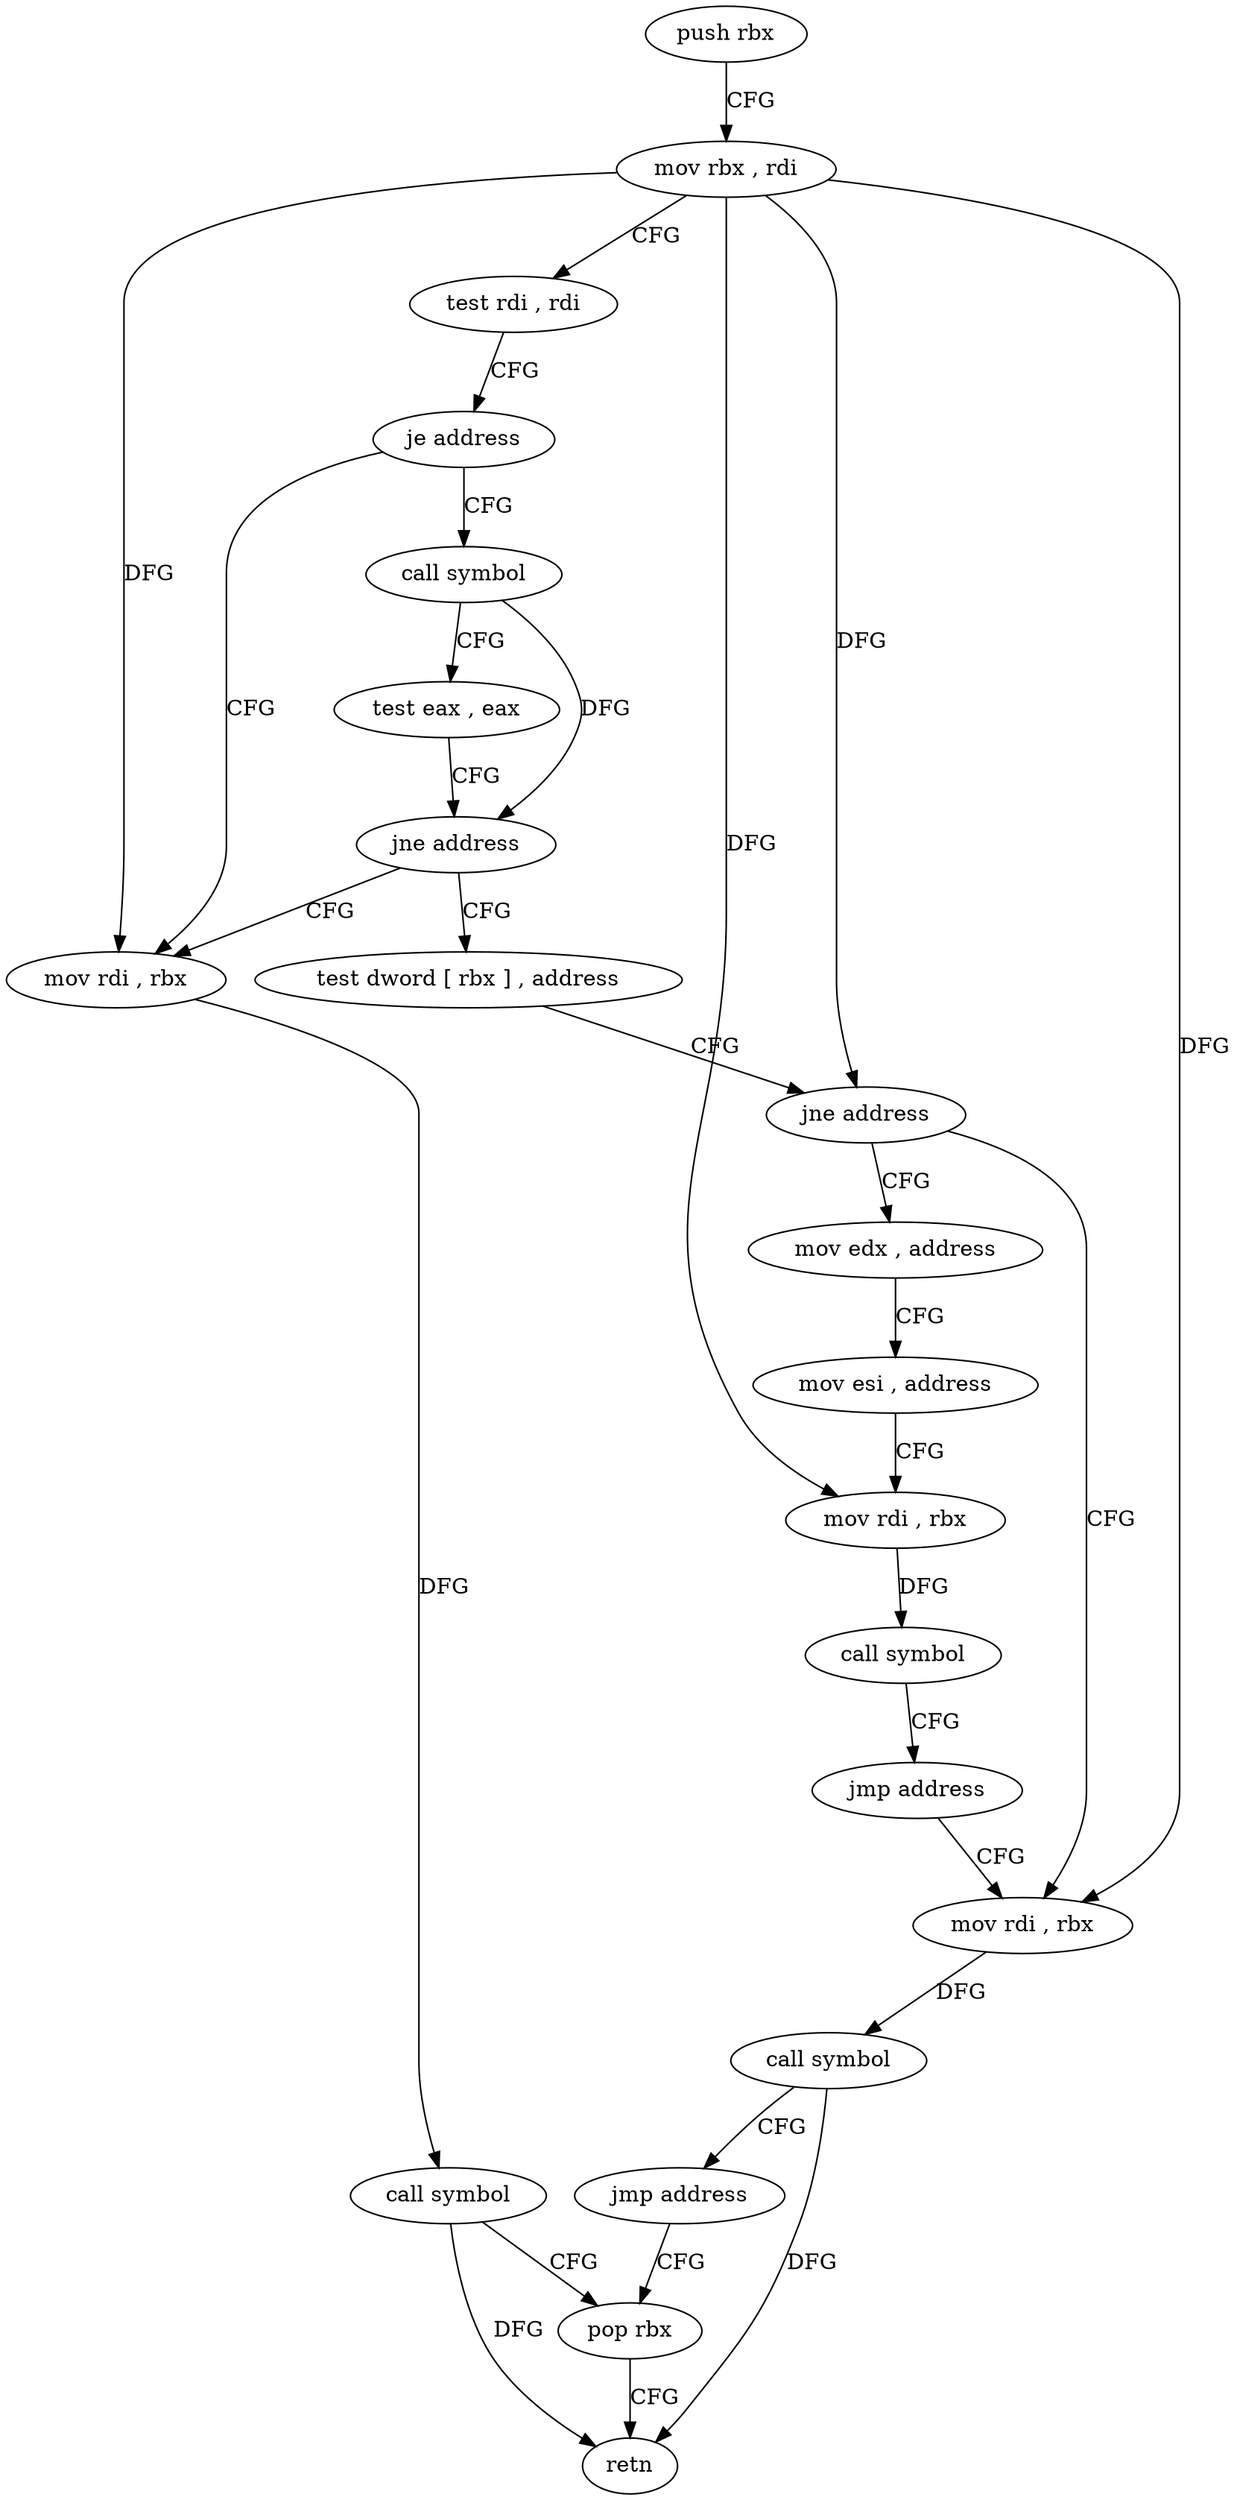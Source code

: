 digraph "func" {
"4266505" [label = "push rbx" ]
"4266506" [label = "mov rbx , rdi" ]
"4266509" [label = "test rdi , rdi" ]
"4266512" [label = "je address" ]
"4266523" [label = "mov rdi , rbx" ]
"4266514" [label = "call symbol" ]
"4266526" [label = "call symbol" ]
"4266531" [label = "pop rbx" ]
"4266519" [label = "test eax , eax" ]
"4266521" [label = "jne address" ]
"4266533" [label = "test dword [ rbx ] , address" ]
"4266539" [label = "jne address" ]
"4266551" [label = "mov edx , address" ]
"4266541" [label = "mov rdi , rbx" ]
"4266556" [label = "mov esi , address" ]
"4266561" [label = "mov rdi , rbx" ]
"4266564" [label = "call symbol" ]
"4266569" [label = "jmp address" ]
"4266544" [label = "call symbol" ]
"4266549" [label = "jmp address" ]
"4266532" [label = "retn" ]
"4266505" -> "4266506" [ label = "CFG" ]
"4266506" -> "4266509" [ label = "CFG" ]
"4266506" -> "4266523" [ label = "DFG" ]
"4266506" -> "4266539" [ label = "DFG" ]
"4266506" -> "4266561" [ label = "DFG" ]
"4266506" -> "4266541" [ label = "DFG" ]
"4266509" -> "4266512" [ label = "CFG" ]
"4266512" -> "4266523" [ label = "CFG" ]
"4266512" -> "4266514" [ label = "CFG" ]
"4266523" -> "4266526" [ label = "DFG" ]
"4266514" -> "4266519" [ label = "CFG" ]
"4266514" -> "4266521" [ label = "DFG" ]
"4266526" -> "4266531" [ label = "CFG" ]
"4266526" -> "4266532" [ label = "DFG" ]
"4266531" -> "4266532" [ label = "CFG" ]
"4266519" -> "4266521" [ label = "CFG" ]
"4266521" -> "4266533" [ label = "CFG" ]
"4266521" -> "4266523" [ label = "CFG" ]
"4266533" -> "4266539" [ label = "CFG" ]
"4266539" -> "4266551" [ label = "CFG" ]
"4266539" -> "4266541" [ label = "CFG" ]
"4266551" -> "4266556" [ label = "CFG" ]
"4266541" -> "4266544" [ label = "DFG" ]
"4266556" -> "4266561" [ label = "CFG" ]
"4266561" -> "4266564" [ label = "DFG" ]
"4266564" -> "4266569" [ label = "CFG" ]
"4266569" -> "4266541" [ label = "CFG" ]
"4266544" -> "4266549" [ label = "CFG" ]
"4266544" -> "4266532" [ label = "DFG" ]
"4266549" -> "4266531" [ label = "CFG" ]
}
